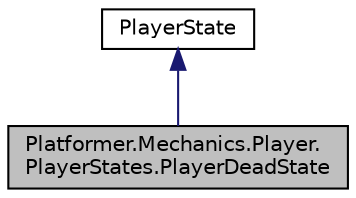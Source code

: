 digraph "Platformer.Mechanics.Player.PlayerStates.PlayerDeadState"
{
 // LATEX_PDF_SIZE
  edge [fontname="Helvetica",fontsize="10",labelfontname="Helvetica",labelfontsize="10"];
  node [fontname="Helvetica",fontsize="10",shape=record];
  Node1 [label="Platformer.Mechanics.Player.\lPlayerStates.PlayerDeadState",height=0.2,width=0.4,color="black", fillcolor="grey75", style="filled", fontcolor="black",tooltip="State the PlayerController is in when it enters a DeathZone"];
  Node2 -> Node1 [dir="back",color="midnightblue",fontsize="10",style="solid",fontname="Helvetica"];
  Node2 [label="PlayerState",height=0.2,width=0.4,color="black", fillcolor="white", style="filled",URL="$interface_platformer_1_1_mechanics_1_1_player_1_1_player_states_1_1_player_state.html",tooltip="interface from which states that the Player can be will inherit"];
}
